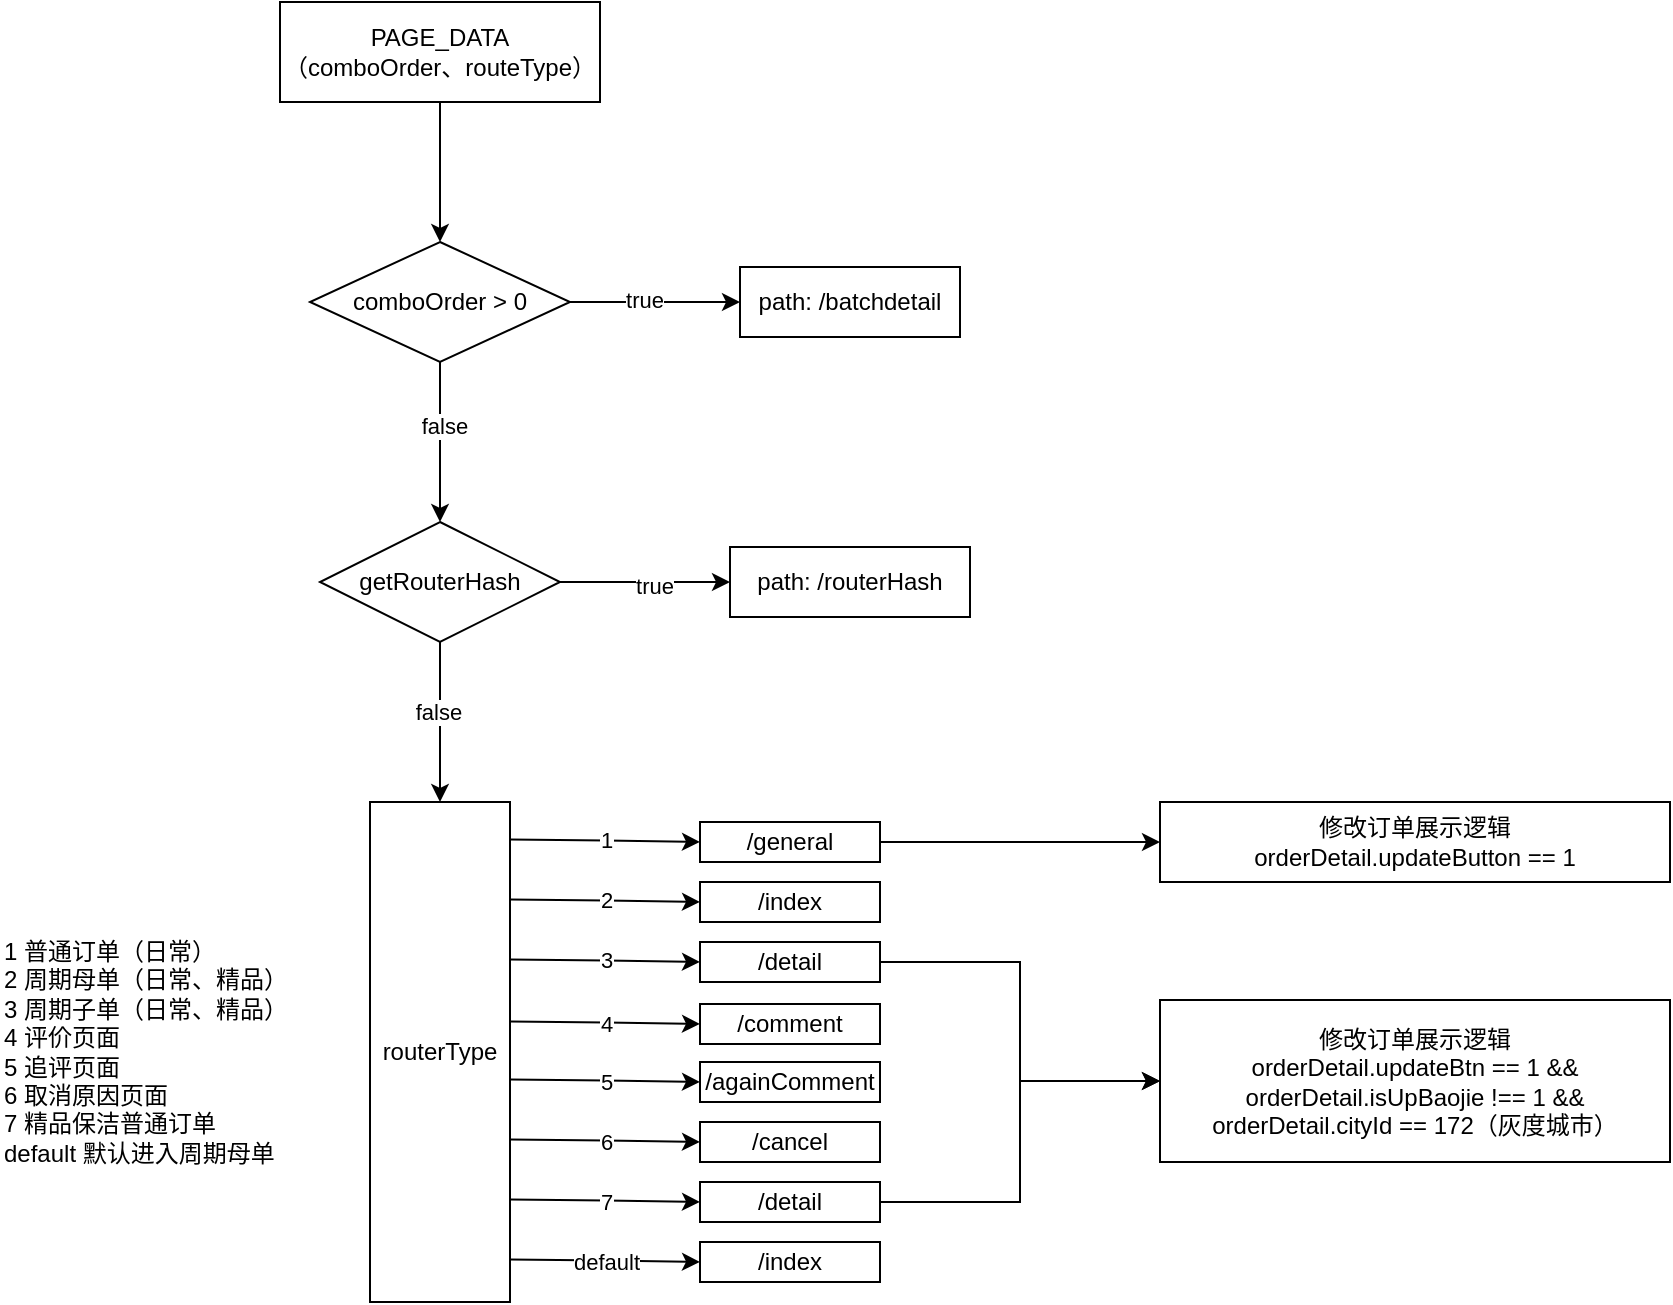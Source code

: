 <mxfile version="24.4.0" type="github">
  <diagram name="第 1 页" id="jALlf0-6yCDdCIKpA96_">
    <mxGraphModel dx="2022" dy="634" grid="1" gridSize="10" guides="1" tooltips="1" connect="1" arrows="1" fold="1" page="1" pageScale="1" pageWidth="827" pageHeight="1169" math="0" shadow="0">
      <root>
        <mxCell id="0" />
        <mxCell id="1" parent="0" />
        <mxCell id="We0MLcP-gfa2Oqp8p3ED-10" value="" style="edgeStyle=orthogonalEdgeStyle;rounded=0;orthogonalLoop=1;jettySize=auto;html=1;" edge="1" parent="1" source="We0MLcP-gfa2Oqp8p3ED-1" target="We0MLcP-gfa2Oqp8p3ED-3">
          <mxGeometry relative="1" as="geometry" />
        </mxCell>
        <mxCell id="We0MLcP-gfa2Oqp8p3ED-1" value="PAGE_DATA&lt;div&gt;（comboOrder、routeType）&lt;/div&gt;" style="rounded=0;whiteSpace=wrap;html=1;" vertex="1" parent="1">
          <mxGeometry x="90" y="80" width="160" height="50" as="geometry" />
        </mxCell>
        <mxCell id="We0MLcP-gfa2Oqp8p3ED-5" value="" style="edgeStyle=orthogonalEdgeStyle;rounded=0;orthogonalLoop=1;jettySize=auto;html=1;" edge="1" parent="1" source="We0MLcP-gfa2Oqp8p3ED-3" target="We0MLcP-gfa2Oqp8p3ED-4">
          <mxGeometry relative="1" as="geometry" />
        </mxCell>
        <mxCell id="We0MLcP-gfa2Oqp8p3ED-6" value="true" style="edgeLabel;html=1;align=center;verticalAlign=middle;resizable=0;points=[];" vertex="1" connectable="0" parent="We0MLcP-gfa2Oqp8p3ED-5">
          <mxGeometry x="-0.129" y="1" relative="1" as="geometry">
            <mxPoint as="offset" />
          </mxGeometry>
        </mxCell>
        <mxCell id="We0MLcP-gfa2Oqp8p3ED-8" value="" style="edgeStyle=orthogonalEdgeStyle;rounded=0;orthogonalLoop=1;jettySize=auto;html=1;" edge="1" parent="1" source="We0MLcP-gfa2Oqp8p3ED-3">
          <mxGeometry relative="1" as="geometry">
            <mxPoint x="170" y="340" as="targetPoint" />
          </mxGeometry>
        </mxCell>
        <mxCell id="We0MLcP-gfa2Oqp8p3ED-9" value="false" style="edgeLabel;html=1;align=center;verticalAlign=middle;resizable=0;points=[];" vertex="1" connectable="0" parent="We0MLcP-gfa2Oqp8p3ED-8">
          <mxGeometry x="-0.2" y="2" relative="1" as="geometry">
            <mxPoint as="offset" />
          </mxGeometry>
        </mxCell>
        <mxCell id="We0MLcP-gfa2Oqp8p3ED-3" value="comboOrder &amp;gt; 0" style="rhombus;whiteSpace=wrap;html=1;" vertex="1" parent="1">
          <mxGeometry x="105" y="200" width="130" height="60" as="geometry" />
        </mxCell>
        <mxCell id="We0MLcP-gfa2Oqp8p3ED-4" value="path: /batchdetail" style="whiteSpace=wrap;html=1;" vertex="1" parent="1">
          <mxGeometry x="320" y="212.5" width="110" height="35" as="geometry" />
        </mxCell>
        <mxCell id="We0MLcP-gfa2Oqp8p3ED-14" value="" style="edgeStyle=orthogonalEdgeStyle;rounded=0;orthogonalLoop=1;jettySize=auto;html=1;" edge="1" parent="1" source="We0MLcP-gfa2Oqp8p3ED-12" target="We0MLcP-gfa2Oqp8p3ED-13">
          <mxGeometry relative="1" as="geometry" />
        </mxCell>
        <mxCell id="We0MLcP-gfa2Oqp8p3ED-15" value="true" style="edgeLabel;html=1;align=center;verticalAlign=middle;resizable=0;points=[];" vertex="1" connectable="0" parent="We0MLcP-gfa2Oqp8p3ED-14">
          <mxGeometry x="0.1" y="-2" relative="1" as="geometry">
            <mxPoint as="offset" />
          </mxGeometry>
        </mxCell>
        <mxCell id="We0MLcP-gfa2Oqp8p3ED-40" value="" style="edgeStyle=orthogonalEdgeStyle;rounded=0;orthogonalLoop=1;jettySize=auto;html=1;" edge="1" parent="1" source="We0MLcP-gfa2Oqp8p3ED-12" target="We0MLcP-gfa2Oqp8p3ED-39">
          <mxGeometry relative="1" as="geometry" />
        </mxCell>
        <mxCell id="We0MLcP-gfa2Oqp8p3ED-82" value="false" style="edgeLabel;html=1;align=center;verticalAlign=middle;resizable=0;points=[];" vertex="1" connectable="0" parent="We0MLcP-gfa2Oqp8p3ED-40">
          <mxGeometry x="-0.142" y="-1" relative="1" as="geometry">
            <mxPoint as="offset" />
          </mxGeometry>
        </mxCell>
        <mxCell id="We0MLcP-gfa2Oqp8p3ED-12" value="getRouterHash" style="rhombus;whiteSpace=wrap;html=1;" vertex="1" parent="1">
          <mxGeometry x="110" y="340" width="120" height="60" as="geometry" />
        </mxCell>
        <mxCell id="We0MLcP-gfa2Oqp8p3ED-13" value="path: /routerHash" style="whiteSpace=wrap;html=1;" vertex="1" parent="1">
          <mxGeometry x="315" y="352.5" width="120" height="35" as="geometry" />
        </mxCell>
        <mxCell id="We0MLcP-gfa2Oqp8p3ED-76" value="" style="edgeStyle=orthogonalEdgeStyle;rounded=0;orthogonalLoop=1;jettySize=auto;html=1;" edge="1" parent="1" source="We0MLcP-gfa2Oqp8p3ED-23" target="We0MLcP-gfa2Oqp8p3ED-75">
          <mxGeometry relative="1" as="geometry" />
        </mxCell>
        <mxCell id="We0MLcP-gfa2Oqp8p3ED-23" value="/general" style="whiteSpace=wrap;html=1;" vertex="1" parent="1">
          <mxGeometry x="300" y="490" width="90" height="20" as="geometry" />
        </mxCell>
        <mxCell id="We0MLcP-gfa2Oqp8p3ED-41" value="1" style="edgeStyle=orthogonalEdgeStyle;rounded=0;orthogonalLoop=1;jettySize=auto;html=1;" edge="1" parent="1" target="We0MLcP-gfa2Oqp8p3ED-23">
          <mxGeometry relative="1" as="geometry">
            <mxPoint x="205" y="498.75" as="sourcePoint" />
          </mxGeometry>
        </mxCell>
        <mxCell id="We0MLcP-gfa2Oqp8p3ED-39" value="routerType" style="whiteSpace=wrap;html=1;" vertex="1" parent="1">
          <mxGeometry x="135" y="480" width="70" height="250" as="geometry" />
        </mxCell>
        <mxCell id="We0MLcP-gfa2Oqp8p3ED-59" value="/index" style="whiteSpace=wrap;html=1;" vertex="1" parent="1">
          <mxGeometry x="300" y="520" width="90" height="20" as="geometry" />
        </mxCell>
        <mxCell id="We0MLcP-gfa2Oqp8p3ED-60" value="2" style="edgeStyle=orthogonalEdgeStyle;rounded=0;orthogonalLoop=1;jettySize=auto;html=1;" edge="1" parent="1" target="We0MLcP-gfa2Oqp8p3ED-59">
          <mxGeometry relative="1" as="geometry">
            <mxPoint x="205" y="528.75" as="sourcePoint" />
          </mxGeometry>
        </mxCell>
        <mxCell id="We0MLcP-gfa2Oqp8p3ED-78" value="" style="edgeStyle=orthogonalEdgeStyle;rounded=0;orthogonalLoop=1;jettySize=auto;html=1;entryX=0;entryY=0.5;entryDx=0;entryDy=0;" edge="1" parent="1" source="We0MLcP-gfa2Oqp8p3ED-62" target="We0MLcP-gfa2Oqp8p3ED-77">
          <mxGeometry relative="1" as="geometry" />
        </mxCell>
        <mxCell id="We0MLcP-gfa2Oqp8p3ED-62" value="/detail" style="whiteSpace=wrap;html=1;" vertex="1" parent="1">
          <mxGeometry x="300" y="550" width="90" height="20" as="geometry" />
        </mxCell>
        <mxCell id="We0MLcP-gfa2Oqp8p3ED-63" value="3" style="edgeStyle=orthogonalEdgeStyle;rounded=0;orthogonalLoop=1;jettySize=auto;html=1;" edge="1" parent="1" target="We0MLcP-gfa2Oqp8p3ED-62">
          <mxGeometry relative="1" as="geometry">
            <mxPoint x="205" y="558.75" as="sourcePoint" />
          </mxGeometry>
        </mxCell>
        <mxCell id="We0MLcP-gfa2Oqp8p3ED-64" value="/comment" style="whiteSpace=wrap;html=1;" vertex="1" parent="1">
          <mxGeometry x="300" y="581" width="90" height="20" as="geometry" />
        </mxCell>
        <mxCell id="We0MLcP-gfa2Oqp8p3ED-65" value="4" style="edgeStyle=orthogonalEdgeStyle;rounded=0;orthogonalLoop=1;jettySize=auto;html=1;" edge="1" parent="1" target="We0MLcP-gfa2Oqp8p3ED-64">
          <mxGeometry x="0.018" relative="1" as="geometry">
            <mxPoint x="205" y="589.75" as="sourcePoint" />
            <mxPoint as="offset" />
          </mxGeometry>
        </mxCell>
        <mxCell id="We0MLcP-gfa2Oqp8p3ED-67" value="/againComment" style="whiteSpace=wrap;html=1;" vertex="1" parent="1">
          <mxGeometry x="300" y="610" width="90" height="20" as="geometry" />
        </mxCell>
        <mxCell id="We0MLcP-gfa2Oqp8p3ED-68" value="5" style="edgeStyle=orthogonalEdgeStyle;rounded=0;orthogonalLoop=1;jettySize=auto;html=1;" edge="1" parent="1" target="We0MLcP-gfa2Oqp8p3ED-67">
          <mxGeometry x="0.018" relative="1" as="geometry">
            <mxPoint x="205" y="618.75" as="sourcePoint" />
            <mxPoint as="offset" />
          </mxGeometry>
        </mxCell>
        <mxCell id="We0MLcP-gfa2Oqp8p3ED-69" value="/cancel" style="whiteSpace=wrap;html=1;" vertex="1" parent="1">
          <mxGeometry x="300" y="640" width="90" height="20" as="geometry" />
        </mxCell>
        <mxCell id="We0MLcP-gfa2Oqp8p3ED-70" value="6" style="edgeStyle=orthogonalEdgeStyle;rounded=0;orthogonalLoop=1;jettySize=auto;html=1;" edge="1" parent="1" target="We0MLcP-gfa2Oqp8p3ED-69">
          <mxGeometry x="0.018" relative="1" as="geometry">
            <mxPoint x="205" y="648.75" as="sourcePoint" />
            <mxPoint as="offset" />
          </mxGeometry>
        </mxCell>
        <mxCell id="We0MLcP-gfa2Oqp8p3ED-79" style="edgeStyle=orthogonalEdgeStyle;rounded=0;orthogonalLoop=1;jettySize=auto;html=1;entryX=0;entryY=0.5;entryDx=0;entryDy=0;" edge="1" parent="1" source="We0MLcP-gfa2Oqp8p3ED-71" target="We0MLcP-gfa2Oqp8p3ED-77">
          <mxGeometry relative="1" as="geometry" />
        </mxCell>
        <mxCell id="We0MLcP-gfa2Oqp8p3ED-71" value="/detail" style="whiteSpace=wrap;html=1;" vertex="1" parent="1">
          <mxGeometry x="300" y="670" width="90" height="20" as="geometry" />
        </mxCell>
        <mxCell id="We0MLcP-gfa2Oqp8p3ED-72" value="7" style="edgeStyle=orthogonalEdgeStyle;rounded=0;orthogonalLoop=1;jettySize=auto;html=1;" edge="1" parent="1" target="We0MLcP-gfa2Oqp8p3ED-71">
          <mxGeometry x="0.018" relative="1" as="geometry">
            <mxPoint x="205" y="678.75" as="sourcePoint" />
            <mxPoint as="offset" />
          </mxGeometry>
        </mxCell>
        <mxCell id="We0MLcP-gfa2Oqp8p3ED-73" value="/index" style="whiteSpace=wrap;html=1;" vertex="1" parent="1">
          <mxGeometry x="300" y="700" width="90" height="20" as="geometry" />
        </mxCell>
        <mxCell id="We0MLcP-gfa2Oqp8p3ED-74" value="default" style="edgeStyle=orthogonalEdgeStyle;rounded=0;orthogonalLoop=1;jettySize=auto;html=1;" edge="1" parent="1" target="We0MLcP-gfa2Oqp8p3ED-73">
          <mxGeometry x="0.018" relative="1" as="geometry">
            <mxPoint x="205" y="708.75" as="sourcePoint" />
            <mxPoint as="offset" />
          </mxGeometry>
        </mxCell>
        <mxCell id="We0MLcP-gfa2Oqp8p3ED-75" value="修改订单展示逻辑&lt;div&gt;orderDetail.updateButton == 1&lt;/div&gt;" style="whiteSpace=wrap;html=1;" vertex="1" parent="1">
          <mxGeometry x="530" y="480" width="255" height="40" as="geometry" />
        </mxCell>
        <mxCell id="We0MLcP-gfa2Oqp8p3ED-77" value="修改订单展示逻辑&lt;div&gt;orderDetail.updateBtn == 1 &amp;amp;&amp;amp;&lt;/div&gt;&lt;div&gt;orderDetail.isUpBaojie !== 1 &amp;amp;&amp;amp;&lt;/div&gt;&lt;div&gt;orderDetail.cityId == 172（灰度城市）&lt;/div&gt;" style="whiteSpace=wrap;html=1;align=center;" vertex="1" parent="1">
          <mxGeometry x="530" y="579" width="255" height="81" as="geometry" />
        </mxCell>
        <mxCell id="We0MLcP-gfa2Oqp8p3ED-81" value="&lt;div&gt;1 普通订单（日常）&lt;/div&gt;&lt;div&gt;2 周期母单（日常、精品）&lt;/div&gt;&lt;div&gt;3 周期子单（日常、精品）&lt;/div&gt;&lt;div&gt;4 评价页面&lt;/div&gt;&lt;div&gt;5 追评页面&lt;/div&gt;&lt;div&gt;6 取消原因页面&lt;/div&gt;&lt;div&gt;7 精品保洁普通订单&lt;/div&gt;&lt;div style=&quot;&quot;&gt;default 默认进入周期母单&lt;/div&gt;" style="text;html=1;align=left;verticalAlign=middle;resizable=0;points=[];autosize=1;strokeColor=none;fillColor=none;" vertex="1" parent="1">
          <mxGeometry x="-50" y="540" width="170" height="130" as="geometry" />
        </mxCell>
      </root>
    </mxGraphModel>
  </diagram>
</mxfile>
